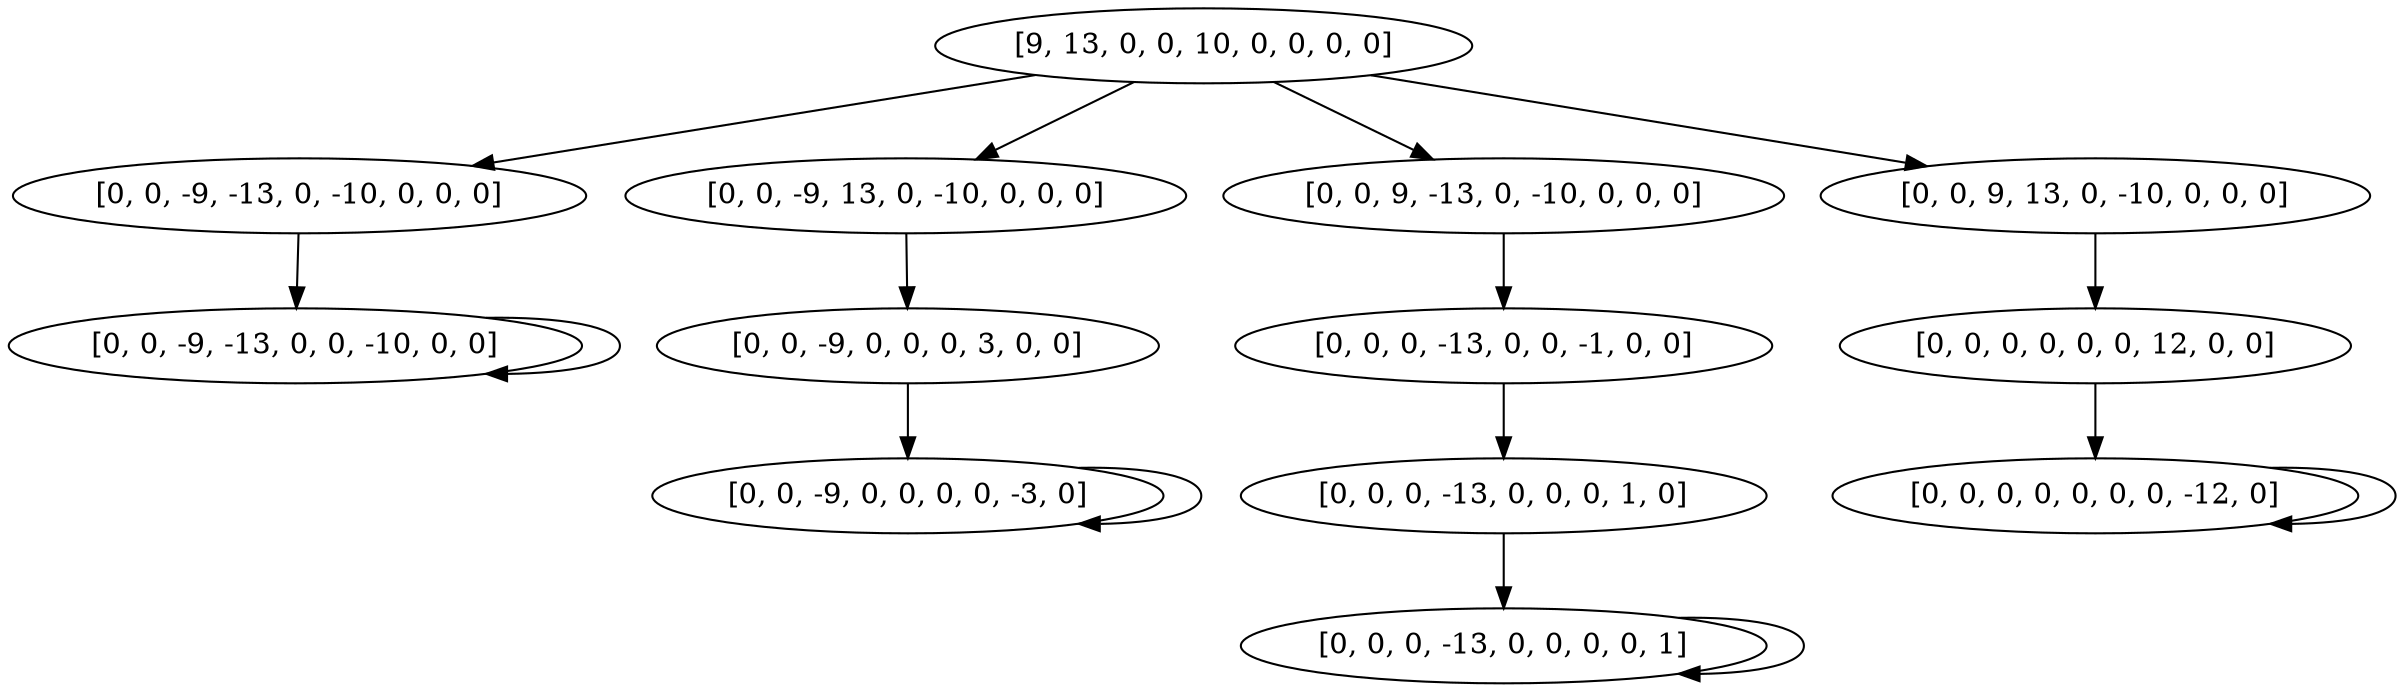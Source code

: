 digraph tree {
    "[9, 13, 0, 0, 10, 0, 0, 0, 0]";
    "[0, 0, -9, -13, 0, -10, 0, 0, 0]";
    "[0, 0, -9, -13, 0, 0, -10, 0, 0]";
    "[0, 0, -9, -13, 0, 0, -10, 0, 0]";
    "[0, 0, -9, 13, 0, -10, 0, 0, 0]";
    "[0, 0, -9, 0, 0, 0, 3, 0, 0]";
    "[0, 0, -9, 0, 0, 0, 0, -3, 0]";
    "[0, 0, -9, 0, 0, 0, 0, -3, 0]";
    "[0, 0, 9, -13, 0, -10, 0, 0, 0]";
    "[0, 0, 0, -13, 0, 0, -1, 0, 0]";
    "[0, 0, 0, -13, 0, 0, 0, 1, 0]";
    "[0, 0, 0, -13, 0, 0, 0, 0, 1]";
    "[0, 0, 0, -13, 0, 0, 0, 0, 1]";
    "[0, 0, 9, 13, 0, -10, 0, 0, 0]";
    "[0, 0, 0, 0, 0, 0, 12, 0, 0]";
    "[0, 0, 0, 0, 0, 0, 0, -12, 0]";
    "[0, 0, 0, 0, 0, 0, 0, -12, 0]";
    "[9, 13, 0, 0, 10, 0, 0, 0, 0]" -> "[0, 0, -9, -13, 0, -10, 0, 0, 0]";
    "[9, 13, 0, 0, 10, 0, 0, 0, 0]" -> "[0, 0, -9, 13, 0, -10, 0, 0, 0]";
    "[9, 13, 0, 0, 10, 0, 0, 0, 0]" -> "[0, 0, 9, -13, 0, -10, 0, 0, 0]";
    "[9, 13, 0, 0, 10, 0, 0, 0, 0]" -> "[0, 0, 9, 13, 0, -10, 0, 0, 0]";
    "[0, 0, -9, -13, 0, -10, 0, 0, 0]" -> "[0, 0, -9, -13, 0, 0, -10, 0, 0]";
    "[0, 0, -9, -13, 0, 0, -10, 0, 0]" -> "[0, 0, -9, -13, 0, 0, -10, 0, 0]";
    "[0, 0, -9, 13, 0, -10, 0, 0, 0]" -> "[0, 0, -9, 0, 0, 0, 3, 0, 0]";
    "[0, 0, -9, 0, 0, 0, 3, 0, 0]" -> "[0, 0, -9, 0, 0, 0, 0, -3, 0]";
    "[0, 0, -9, 0, 0, 0, 0, -3, 0]" -> "[0, 0, -9, 0, 0, 0, 0, -3, 0]";
    "[0, 0, 9, -13, 0, -10, 0, 0, 0]" -> "[0, 0, 0, -13, 0, 0, -1, 0, 0]";
    "[0, 0, 0, -13, 0, 0, -1, 0, 0]" -> "[0, 0, 0, -13, 0, 0, 0, 1, 0]";
    "[0, 0, 0, -13, 0, 0, 0, 1, 0]" -> "[0, 0, 0, -13, 0, 0, 0, 0, 1]";
    "[0, 0, 0, -13, 0, 0, 0, 0, 1]" -> "[0, 0, 0, -13, 0, 0, 0, 0, 1]";
    "[0, 0, 9, 13, 0, -10, 0, 0, 0]" -> "[0, 0, 0, 0, 0, 0, 12, 0, 0]";
    "[0, 0, 0, 0, 0, 0, 12, 0, 0]" -> "[0, 0, 0, 0, 0, 0, 0, -12, 0]";
    "[0, 0, 0, 0, 0, 0, 0, -12, 0]" -> "[0, 0, 0, 0, 0, 0, 0, -12, 0]";
}
